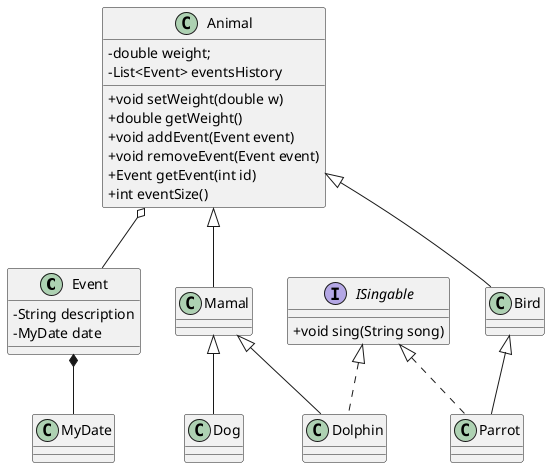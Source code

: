 // Class Diagram
// ILAN PERETZ | 7.1.2025

@startuml class-diagram
skinparam classAttributeIconSize 0
   class Event
   {
      -String description
      -MyDate date
   }

   class Animal
   {
      -double weight;
      -List<Event> eventsHistory

      +void setWeight(double w)
      +double getWeight()
      +void addEvent(Event event)
      +void removeEvent(Event event)
      +Event getEvent(int id)
      +int eventSize()
   } 

   Animal o-- Event
   Event *-- MyDate

   Animal <|-- Mamal
   Animal <|-- Bird

   Mamal <|-- Dog
   Mamal <|-- Dolphin

   Bird <|-- Parrot

   interface ISingable
   {
      +void sing(String song)
   }

   ISingable <|.. Parrot
   ISingable <|.. Dolphin
   
@enduml